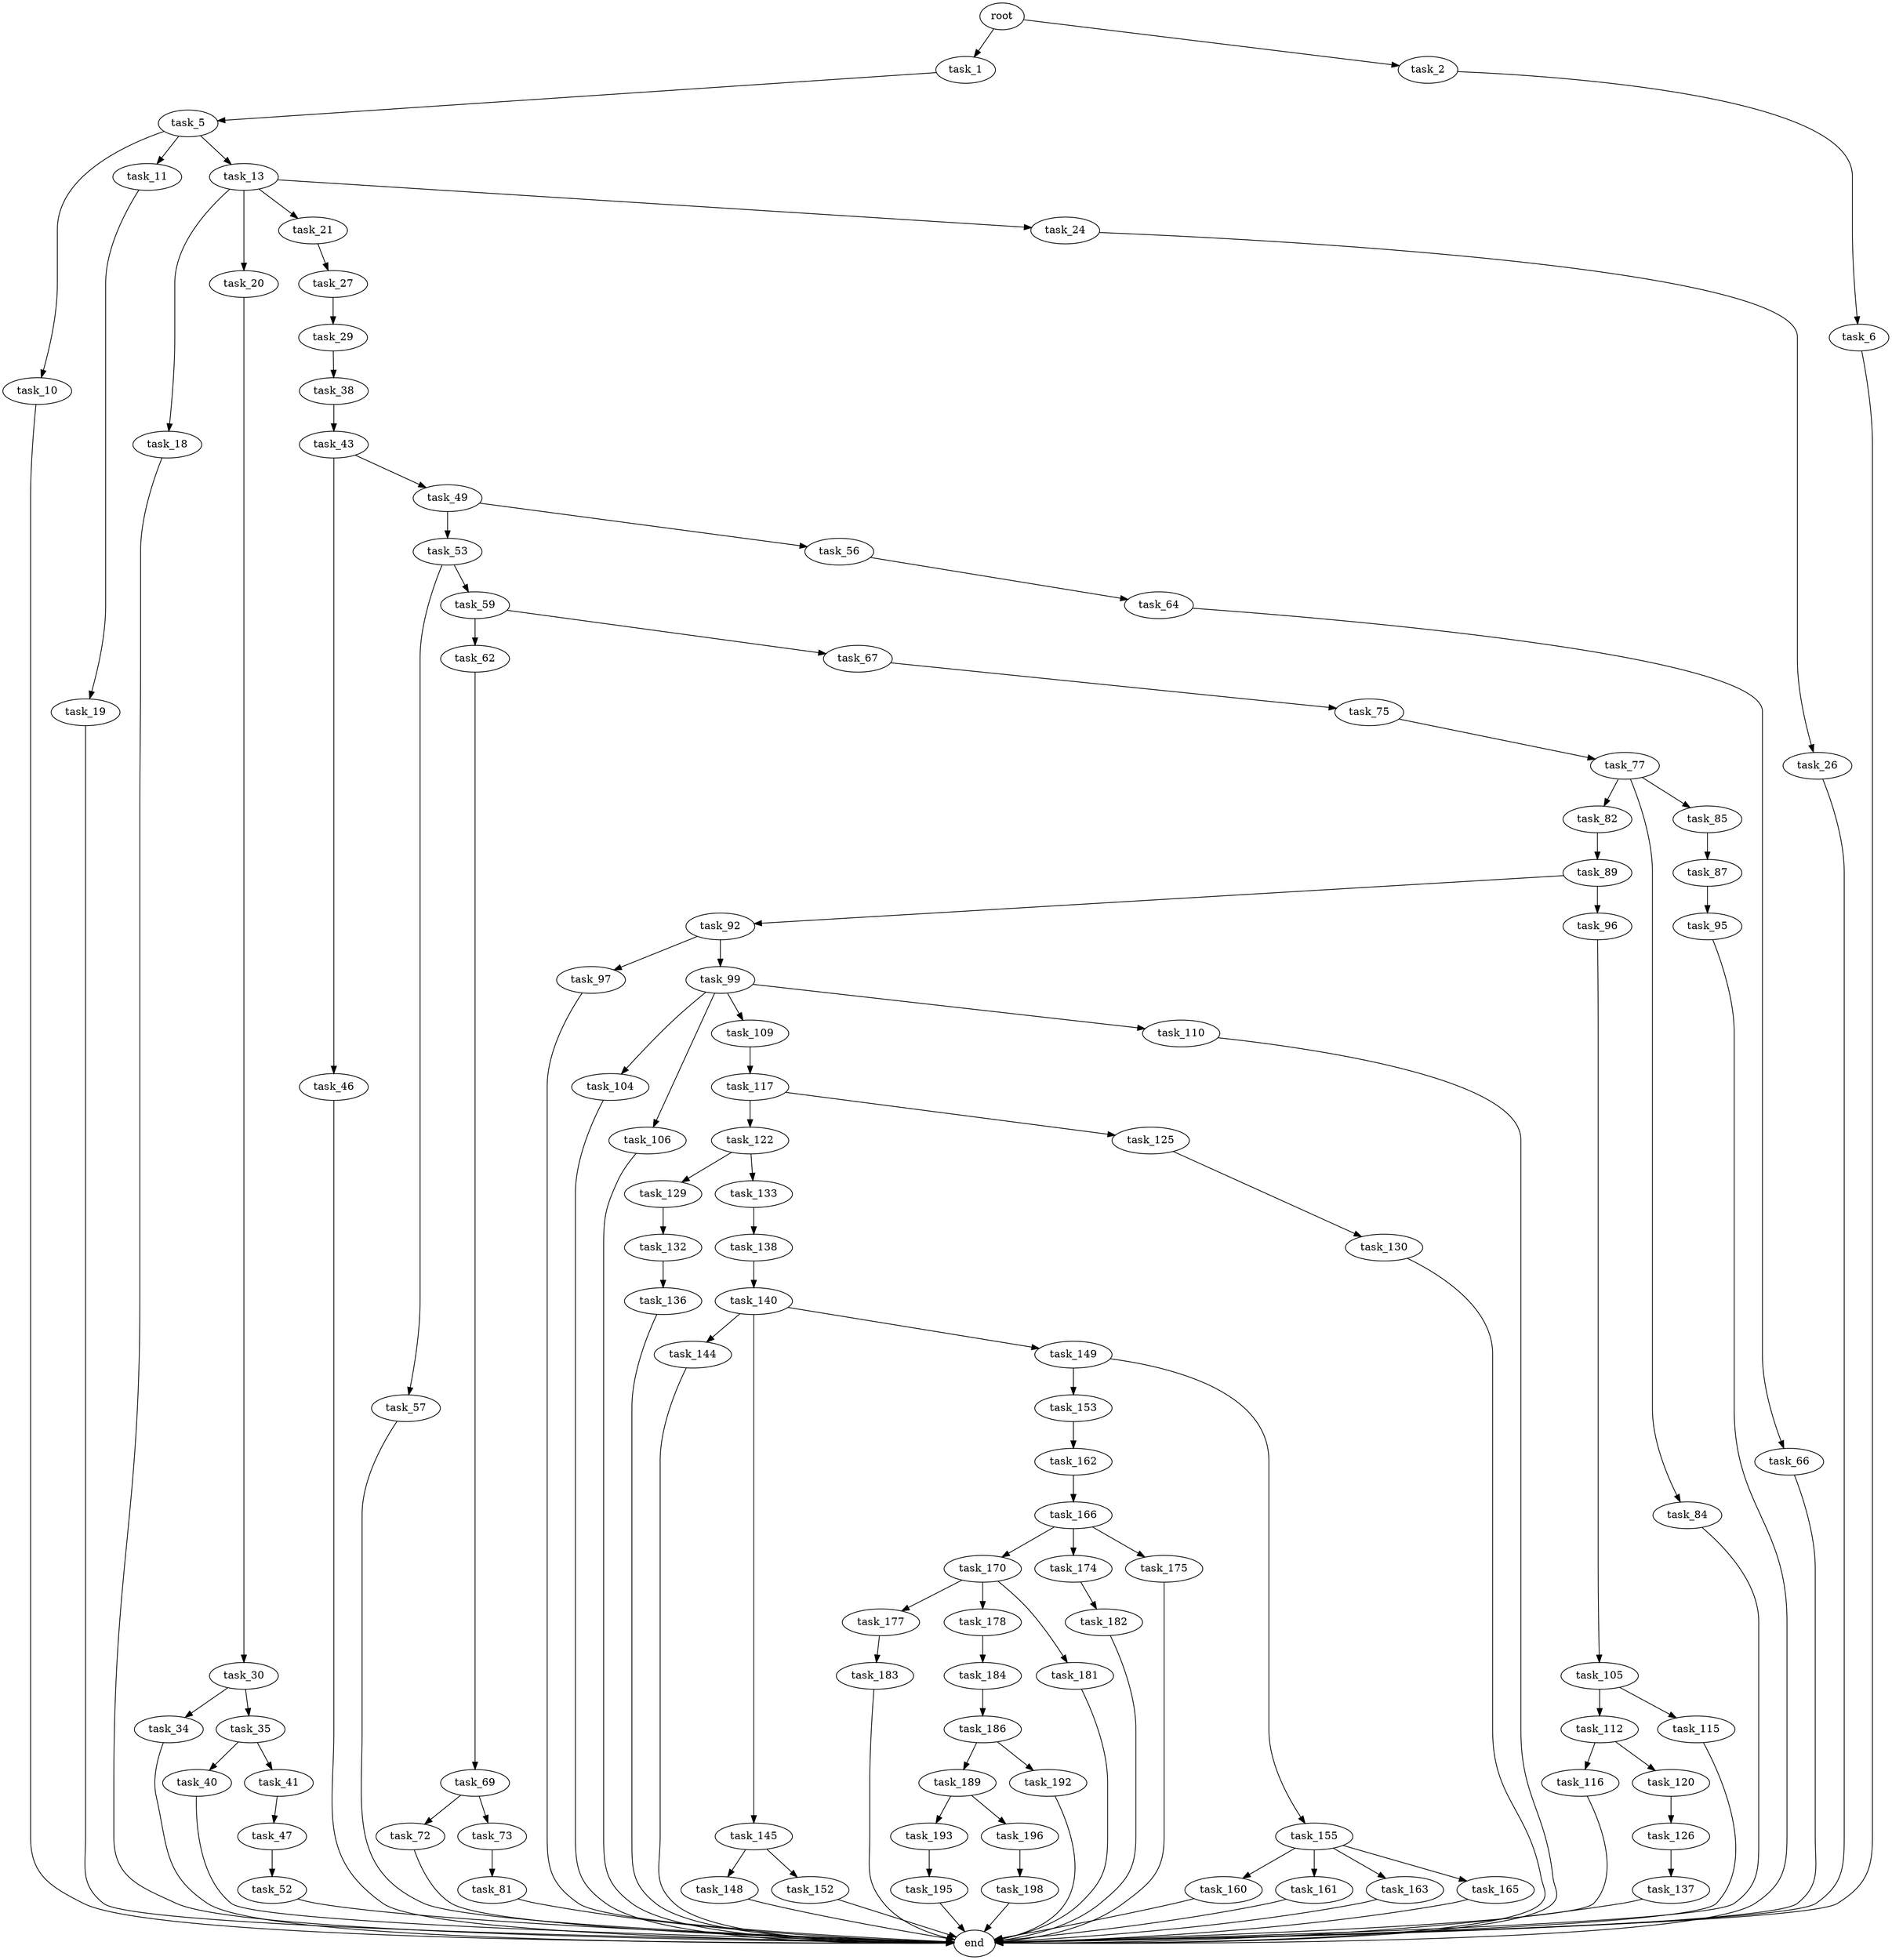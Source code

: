 digraph G {
  root [size="0.000000"];
  task_1 [size="2884905813.000000"];
  task_2 [size="120385450642.000000"];
  task_5 [size="39134589529.000000"];
  task_6 [size="18751679415.000000"];
  task_10 [size="231928233984.000000"];
  task_11 [size="13386002266.000000"];
  task_13 [size="8589934592.000000"];
  task_18 [size="33551064424.000000"];
  task_19 [size="549755813888.000000"];
  task_20 [size="41109426272.000000"];
  task_21 [size="1073741824000.000000"];
  task_24 [size="66596081849.000000"];
  task_26 [size="360760456934.000000"];
  task_27 [size="1073741824000.000000"];
  task_29 [size="153029155087.000000"];
  task_30 [size="368293445632.000000"];
  task_34 [size="34564856395.000000"];
  task_35 [size="26276814602.000000"];
  task_38 [size="2074772404.000000"];
  task_40 [size="82227700101.000000"];
  task_41 [size="15439850070.000000"];
  task_43 [size="231928233984.000000"];
  task_46 [size="36960233543.000000"];
  task_47 [size="4546650265.000000"];
  task_49 [size="25081515476.000000"];
  task_52 [size="1355513379.000000"];
  task_53 [size="2142685044.000000"];
  task_56 [size="89948021460.000000"];
  task_57 [size="549755813888.000000"];
  task_59 [size="267556982788.000000"];
  task_62 [size="2774375314.000000"];
  task_64 [size="68719476736.000000"];
  task_66 [size="731570450403.000000"];
  task_67 [size="3630827852.000000"];
  task_69 [size="368293445632.000000"];
  task_72 [size="549755813888.000000"];
  task_73 [size="402111994309.000000"];
  task_75 [size="423178481209.000000"];
  task_77 [size="15030374007.000000"];
  task_81 [size="8589934592.000000"];
  task_82 [size="27996928706.000000"];
  task_84 [size="18564755114.000000"];
  task_85 [size="328702105245.000000"];
  task_87 [size="47575744851.000000"];
  task_89 [size="3722371724.000000"];
  task_92 [size="31865298820.000000"];
  task_95 [size="68719476736.000000"];
  task_96 [size="1249911089213.000000"];
  task_97 [size="12020792257.000000"];
  task_99 [size="231928233984.000000"];
  task_104 [size="670130228497.000000"];
  task_105 [size="810791764423.000000"];
  task_106 [size="28991029248.000000"];
  task_109 [size="99965509665.000000"];
  task_110 [size="4297242811.000000"];
  task_112 [size="402799962714.000000"];
  task_115 [size="134217728000.000000"];
  task_116 [size="8237559599.000000"];
  task_117 [size="631709839.000000"];
  task_120 [size="243860953118.000000"];
  task_122 [size="26436236607.000000"];
  task_125 [size="586940139544.000000"];
  task_126 [size="464451623221.000000"];
  task_129 [size="231928233984.000000"];
  task_130 [size="154753755976.000000"];
  task_132 [size="549755813888.000000"];
  task_133 [size="134217728000.000000"];
  task_136 [size="8013262611.000000"];
  task_137 [size="378076878.000000"];
  task_138 [size="137718500171.000000"];
  task_140 [size="134217728000.000000"];
  task_144 [size="202880276615.000000"];
  task_145 [size="313659378568.000000"];
  task_148 [size="68719476736.000000"];
  task_149 [size="84774280857.000000"];
  task_152 [size="19574453767.000000"];
  task_153 [size="112447528177.000000"];
  task_155 [size="329790310703.000000"];
  task_160 [size="12064134717.000000"];
  task_161 [size="963891215556.000000"];
  task_162 [size="193840636818.000000"];
  task_163 [size="5622919517.000000"];
  task_165 [size="68719476736.000000"];
  task_166 [size="83804131811.000000"];
  task_170 [size="8589934592.000000"];
  task_174 [size="32713440259.000000"];
  task_175 [size="9201860563.000000"];
  task_177 [size="1860763525.000000"];
  task_178 [size="4494499594.000000"];
  task_181 [size="4553730710.000000"];
  task_182 [size="368293445632.000000"];
  task_183 [size="194820917576.000000"];
  task_184 [size="889936797820.000000"];
  task_186 [size="1145640178638.000000"];
  task_189 [size="1073741824000.000000"];
  task_192 [size="549755813888.000000"];
  task_193 [size="4564712514.000000"];
  task_195 [size="47639394229.000000"];
  task_196 [size="68719476736.000000"];
  task_198 [size="231928233984.000000"];
  end [size="0.000000"];

  root -> task_1 [size="1.000000"];
  root -> task_2 [size="1.000000"];
  task_1 -> task_5 [size="75497472.000000"];
  task_2 -> task_6 [size="411041792.000000"];
  task_5 -> task_10 [size="679477248.000000"];
  task_5 -> task_11 [size="679477248.000000"];
  task_5 -> task_13 [size="679477248.000000"];
  task_6 -> end [size="1.000000"];
  task_10 -> end [size="1.000000"];
  task_11 -> task_19 [size="209715200.000000"];
  task_13 -> task_18 [size="33554432.000000"];
  task_13 -> task_20 [size="33554432.000000"];
  task_13 -> task_21 [size="33554432.000000"];
  task_13 -> task_24 [size="33554432.000000"];
  task_18 -> end [size="1.000000"];
  task_19 -> end [size="1.000000"];
  task_20 -> task_30 [size="33554432.000000"];
  task_21 -> task_27 [size="838860800.000000"];
  task_24 -> task_26 [size="75497472.000000"];
  task_26 -> end [size="1.000000"];
  task_27 -> task_29 [size="838860800.000000"];
  task_29 -> task_38 [size="411041792.000000"];
  task_30 -> task_34 [size="411041792.000000"];
  task_30 -> task_35 [size="411041792.000000"];
  task_34 -> end [size="1.000000"];
  task_35 -> task_40 [size="411041792.000000"];
  task_35 -> task_41 [size="411041792.000000"];
  task_38 -> task_43 [size="33554432.000000"];
  task_40 -> end [size="1.000000"];
  task_41 -> task_47 [size="411041792.000000"];
  task_43 -> task_46 [size="301989888.000000"];
  task_43 -> task_49 [size="301989888.000000"];
  task_46 -> end [size="1.000000"];
  task_47 -> task_52 [size="75497472.000000"];
  task_49 -> task_53 [size="75497472.000000"];
  task_49 -> task_56 [size="75497472.000000"];
  task_52 -> end [size="1.000000"];
  task_53 -> task_57 [size="33554432.000000"];
  task_53 -> task_59 [size="33554432.000000"];
  task_56 -> task_64 [size="75497472.000000"];
  task_57 -> end [size="1.000000"];
  task_59 -> task_62 [size="536870912.000000"];
  task_59 -> task_67 [size="536870912.000000"];
  task_62 -> task_69 [size="134217728.000000"];
  task_64 -> task_66 [size="134217728.000000"];
  task_66 -> end [size="1.000000"];
  task_67 -> task_75 [size="134217728.000000"];
  task_69 -> task_72 [size="411041792.000000"];
  task_69 -> task_73 [size="411041792.000000"];
  task_72 -> end [size="1.000000"];
  task_73 -> task_81 [size="838860800.000000"];
  task_75 -> task_77 [size="301989888.000000"];
  task_77 -> task_82 [size="301989888.000000"];
  task_77 -> task_84 [size="301989888.000000"];
  task_77 -> task_85 [size="301989888.000000"];
  task_81 -> end [size="1.000000"];
  task_82 -> task_89 [size="536870912.000000"];
  task_84 -> end [size="1.000000"];
  task_85 -> task_87 [size="411041792.000000"];
  task_87 -> task_95 [size="838860800.000000"];
  task_89 -> task_92 [size="75497472.000000"];
  task_89 -> task_96 [size="75497472.000000"];
  task_92 -> task_97 [size="536870912.000000"];
  task_92 -> task_99 [size="536870912.000000"];
  task_95 -> end [size="1.000000"];
  task_96 -> task_105 [size="838860800.000000"];
  task_97 -> end [size="1.000000"];
  task_99 -> task_104 [size="301989888.000000"];
  task_99 -> task_106 [size="301989888.000000"];
  task_99 -> task_109 [size="301989888.000000"];
  task_99 -> task_110 [size="301989888.000000"];
  task_104 -> end [size="1.000000"];
  task_105 -> task_112 [size="838860800.000000"];
  task_105 -> task_115 [size="838860800.000000"];
  task_106 -> end [size="1.000000"];
  task_109 -> task_117 [size="301989888.000000"];
  task_110 -> end [size="1.000000"];
  task_112 -> task_116 [size="838860800.000000"];
  task_112 -> task_120 [size="838860800.000000"];
  task_115 -> end [size="1.000000"];
  task_116 -> end [size="1.000000"];
  task_117 -> task_122 [size="33554432.000000"];
  task_117 -> task_125 [size="33554432.000000"];
  task_120 -> task_126 [size="209715200.000000"];
  task_122 -> task_129 [size="679477248.000000"];
  task_122 -> task_133 [size="679477248.000000"];
  task_125 -> task_130 [size="536870912.000000"];
  task_126 -> task_137 [size="301989888.000000"];
  task_129 -> task_132 [size="301989888.000000"];
  task_130 -> end [size="1.000000"];
  task_132 -> task_136 [size="536870912.000000"];
  task_133 -> task_138 [size="209715200.000000"];
  task_136 -> end [size="1.000000"];
  task_137 -> end [size="1.000000"];
  task_138 -> task_140 [size="536870912.000000"];
  task_140 -> task_144 [size="209715200.000000"];
  task_140 -> task_145 [size="209715200.000000"];
  task_140 -> task_149 [size="209715200.000000"];
  task_144 -> end [size="1.000000"];
  task_145 -> task_148 [size="209715200.000000"];
  task_145 -> task_152 [size="209715200.000000"];
  task_148 -> end [size="1.000000"];
  task_149 -> task_153 [size="209715200.000000"];
  task_149 -> task_155 [size="209715200.000000"];
  task_152 -> end [size="1.000000"];
  task_153 -> task_162 [size="411041792.000000"];
  task_155 -> task_160 [size="209715200.000000"];
  task_155 -> task_161 [size="209715200.000000"];
  task_155 -> task_163 [size="209715200.000000"];
  task_155 -> task_165 [size="209715200.000000"];
  task_160 -> end [size="1.000000"];
  task_161 -> end [size="1.000000"];
  task_162 -> task_166 [size="209715200.000000"];
  task_163 -> end [size="1.000000"];
  task_165 -> end [size="1.000000"];
  task_166 -> task_170 [size="75497472.000000"];
  task_166 -> task_174 [size="75497472.000000"];
  task_166 -> task_175 [size="75497472.000000"];
  task_170 -> task_177 [size="33554432.000000"];
  task_170 -> task_178 [size="33554432.000000"];
  task_170 -> task_181 [size="33554432.000000"];
  task_174 -> task_182 [size="679477248.000000"];
  task_175 -> end [size="1.000000"];
  task_177 -> task_183 [size="33554432.000000"];
  task_178 -> task_184 [size="134217728.000000"];
  task_181 -> end [size="1.000000"];
  task_182 -> end [size="1.000000"];
  task_183 -> end [size="1.000000"];
  task_184 -> task_186 [size="838860800.000000"];
  task_186 -> task_189 [size="838860800.000000"];
  task_186 -> task_192 [size="838860800.000000"];
  task_189 -> task_193 [size="838860800.000000"];
  task_189 -> task_196 [size="838860800.000000"];
  task_192 -> end [size="1.000000"];
  task_193 -> task_195 [size="75497472.000000"];
  task_195 -> end [size="1.000000"];
  task_196 -> task_198 [size="134217728.000000"];
  task_198 -> end [size="1.000000"];
}
